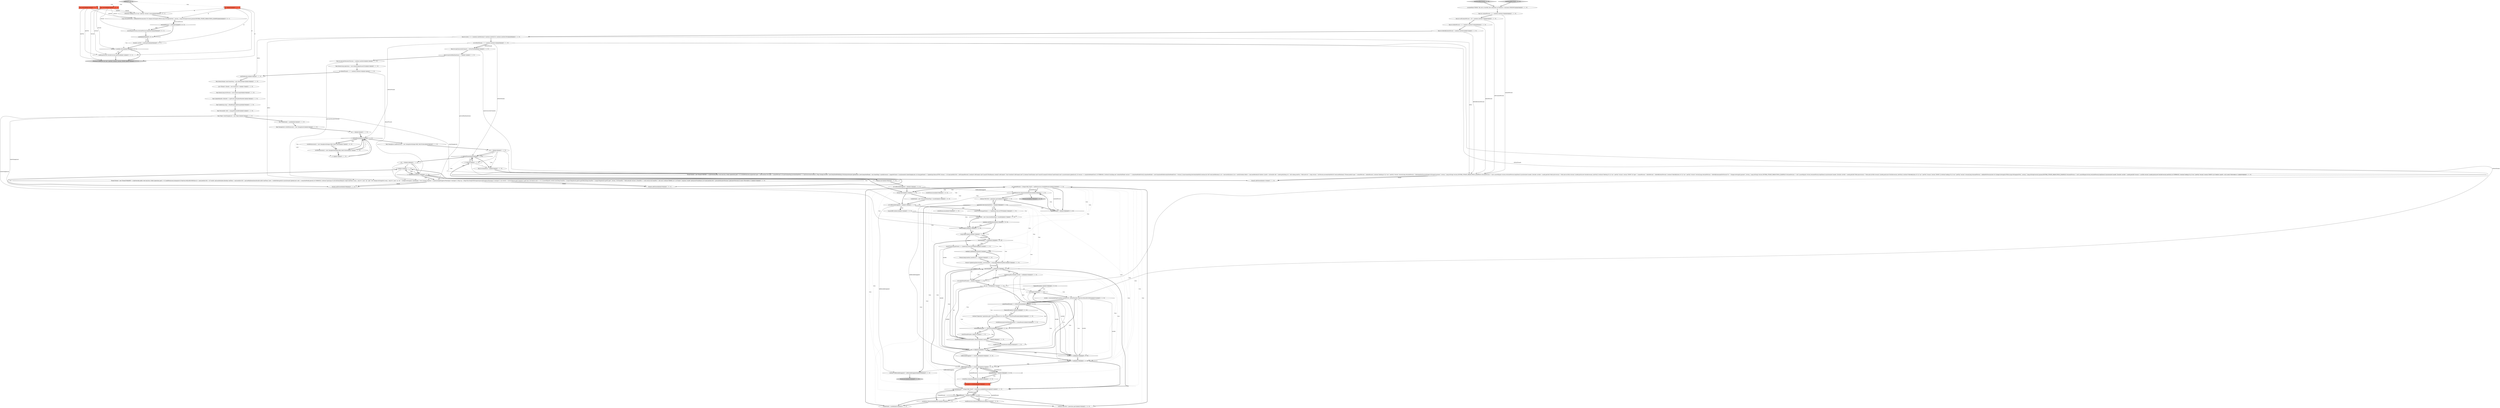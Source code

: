 digraph {
101 [style = filled, label = "long nextVal@@@2@@@['0', '0', '1']", fillcolor = tomato, shape = box image = "AAA0AAABBB3BBB"];
43 [style = filled, label = "int neededPermits = Integer.MAX_VALUE - readPermission.availablePermits()@@@255@@@['1', '1', '0']", fillcolor = white, shape = ellipse image = "AAA0AAABBB1BBB"];
34 [style = filled, label = "verbose(\"Operation\",operations.get(),\"Draining permits for write thread\",writeThreadNumber)@@@234@@@['1', '1', '0']", fillcolor = white, shape = ellipse image = "AAA0AAABBB1BBB"];
36 [style = filled, label = "i < nWriteThreads@@@30@@@['1', '1', '0']", fillcolor = white, shape = diamond image = "AAA0AAABBB1BBB"];
70 [style = filled, label = "bufferedAddsApplied += recInfo.adds@@@247@@@['1', '1', '0']", fillcolor = white, shape = ellipse image = "AAA0AAABBB1BBB"];
87 [style = filled, label = "operations.decrementAndGet() > 0@@@259@@@['0', '1', '0']", fillcolor = white, shape = diamond image = "AAA0AAABBB2BBB"];
61 [style = filled, label = "i++@@@151@@@['1', '1', '0']", fillcolor = white, shape = ellipse image = "AAA0AAABBB1BBB"];
75 [style = filled, label = "int neededPermits = Integer.MAX_VALUE - writePerm.availablePermits()@@@251@@@['1', '1', '0']", fillcolor = white, shape = ellipse image = "AAA0AAABBB1BBB"];
86 [style = filled, label = "writePermissions@@@250@@@['0', '1', '0']", fillcolor = white, shape = ellipse image = "AAA0AAABBB2BBB"];
0 [style = filled, label = "neededPermits > 0@@@248@@@['1', '0', '0']", fillcolor = white, shape = diamond image = "AAA0AAABBB1BBB"];
92 [style = filled, label = "i++@@@27@@@['0', '1', '0']", fillcolor = white, shape = ellipse image = "AAA0AAABBB2BBB"];
104 [style = filled, label = "assertEquals(version,returnedVersion.longValue())@@@6@@@['0', '0', '1']", fillcolor = white, shape = ellipse image = "AAA0AAABBB3BBB"];
71 [style = filled, label = "cnt--@@@230@@@['1', '1', '0']", fillcolor = white, shape = ellipse image = "AAA0AAABBB1BBB"];
27 [style = filled, label = "this.visibleModel = model@@@23@@@['1', '1', '0']", fillcolor = white, shape = ellipse image = "AAA0AAABBB1BBB"];
99 [style = filled, label = "DocInfo currInfo = model.get(id)@@@9@@@['0', '0', '1']", fillcolor = white, shape = ellipse image = "AAA0AAABBB3BBB"];
24 [style = filled, label = "readPermission.release(neededPermits)@@@256@@@['1', '1', '0']", fillcolor = white, shape = ellipse image = "AAA0AAABBB1BBB"];
37 [style = filled, label = "thread.start()@@@208@@@['1', '0', '0']", fillcolor = white, shape = ellipse image = "AAA0AAABBB1BBB"];
28 [style = filled, label = "i < nReadThreads@@@150@@@['1', '1', '0']", fillcolor = white, shape = diamond image = "AAA0AAABBB1BBB"];
95 [style = filled, label = "readPermission.drainPermits()@@@240@@@['0', '1', '0']", fillcolor = white, shape = ellipse image = "AAA0AAABBB2BBB"];
72 [style = filled, label = "Future<UpdateLog.RecoveryInfo> recoveryInfoF = uLog.applyBufferedUpdates()@@@223@@@['1', '1', '0']", fillcolor = white, shape = ellipse image = "AAA0AAABBB1BBB"];
97 [style = filled, label = "int id@@@2@@@['0', '0', '1']", fillcolor = tomato, shape = box image = "AAA0AAABBB3BBB"];
44 [style = filled, label = "Semaphore writePerm@@@250@@@['1', '1', '0']", fillcolor = tomato, shape = box image = "AAA0AAABBB1BBB"];
33 [style = filled, label = "List<Thread> threads = new ArrayList<>()@@@17@@@['1', '1', '0']", fillcolor = white, shape = ellipse image = "AAA0AAABBB1BBB"];
32 [style = filled, label = "final Semaphore readPermission = new Semaphore(Integer.MAX_VALUE,false)@@@28@@@['1', '1', '0']", fillcolor = white, shape = ellipse image = "AAA0AAABBB1BBB"];
69 [style = filled, label = "i++@@@31@@@['1', '1', '0']", fillcolor = white, shape = ellipse image = "AAA0AAABBB1BBB"];
40 [style = filled, label = "int nWriteThreads = 2 + random().nextInt(10)@@@9@@@['1', '1', '0']", fillcolor = white, shape = ellipse image = "AAA0AAABBB1BBB"];
35 [style = filled, label = "final UpdateLog uLog = uHandler.getUpdateLog()@@@20@@@['1', '1', '0']", fillcolor = white, shape = ellipse image = "AAA0AAABBB1BBB"];
60 [style = filled, label = "writePermissions(i( = new Semaphore(Integer.MAX_VALUE,false)@@@27@@@['1', '1', '0']", fillcolor = white, shape = ellipse image = "AAA0AAABBB1BBB"];
38 [style = filled, label = "writePerm.release(neededPermits)@@@248@@@['1', '0', '0']", fillcolor = white, shape = ellipse image = "AAA0AAABBB1BBB"];
25 [style = filled, label = "uLog.bufferUpdates()@@@215@@@['1', '0', '0']", fillcolor = white, shape = ellipse image = "AAA0AAABBB1BBB"];
4 [style = filled, label = "final AtomicInteger numCommitting = new AtomicInteger()@@@16@@@['1', '1', '0']", fillcolor = white, shape = ellipse image = "AAA0AAABBB1BBB"];
26 [style = filled, label = "bufferedAddsApplied += recInfo.adds@@@243@@@['1', '0', '0']", fillcolor = white, shape = ellipse image = "AAA0AAABBB1BBB"];
10 [style = filled, label = "random().nextBoolean()@@@218@@@['1', '0', '0']", fillcolor = white, shape = diamond image = "AAA0AAABBB1BBB"];
53 [style = filled, label = "writePermissions(i( = new Semaphore(Integer.MAX_VALUE,false)@@@27@@@['1', '0', '0']", fillcolor = white, shape = ellipse image = "AAA0AAABBB1BBB"];
5 [style = filled, label = "recInfo = recoveryInfoF.get(random().nextInt(100 / nWriteThreads),TimeUnit.MILLISECONDS)@@@231@@@['1', '1', '0']", fillcolor = white, shape = ellipse image = "AAA0AAABBB1BBB"];
96 [style = filled, label = "writePermissions(writeThreadNumber++(.drainPermits()@@@235@@@['0', '1', '0']", fillcolor = white, shape = ellipse image = "AAA0AAABBB2BBB"];
23 [style = filled, label = "recInfo != null@@@246@@@['1', '1', '0']", fillcolor = white, shape = diamond image = "AAA0AAABBB1BBB"];
83 [style = filled, label = "visibleModel = model@@@254@@@['0', '1', '0']", fillcolor = white, shape = ellipse image = "AAA0AAABBB2BBB"];
11 [style = filled, label = "final int ndocs = 5 + (random().nextBoolean()? random().nextInt(25): random().nextInt(200))@@@8@@@['1', '1', '0']", fillcolor = white, shape = ellipse image = "AAA0AAABBB1BBB"];
45 [style = filled, label = "initModel(ndocs)@@@15@@@['1', '1', '0']", fillcolor = white, shape = ellipse image = "AAA0AAABBB1BBB"];
102 [style = filled, label = "ifVerbose(\"adding id\",id,\"val=\",nextVal,\"version\",version)@@@3@@@['0', '0', '1']", fillcolor = white, shape = ellipse image = "AAA0AAABBB3BBB"];
98 [style = filled, label = "Long returnedVersion = addAndGetVersion(sdoc(\"id\",Integer.toString(id),FIELD,Long.toString(nextVal),\"_version_\",Long.toString(version)),params(DISTRIB_UPDATE_PARAM,FROM_LEADER))@@@4@@@['0', '0', '1']", fillcolor = white, shape = ellipse image = "AAA0AAABBB3BBB"];
20 [style = filled, label = "recoveryInfoF != null@@@220@@@['1', '0', '0']", fillcolor = white, shape = diamond image = "AAA0AAABBB1BBB"];
21 [style = filled, label = "final Object stateChangeLock = new Object()@@@22@@@['1', '1', '0']", fillcolor = white, shape = ellipse image = "AAA0AAABBB1BBB"];
90 [style = filled, label = "writeThreadNumber--@@@237@@@['0', '1', '0']", fillcolor = white, shape = ellipse image = "AAA0AAABBB2BBB"];
8 [style = filled, label = "final int maxConcurrentCommits = nWriteThreads@@@10@@@['1', '1', '0']", fillcolor = white, shape = ellipse image = "AAA0AAABBB1BBB"];
1 [style = filled, label = "writePermissions@@@246@@@['1', '0', '0']", fillcolor = white, shape = ellipse image = "AAA0AAABBB1BBB"];
50 [style = filled, label = "final int deletePercent = 4 + random().nextInt(25)@@@6@@@['1', '1', '0']", fillcolor = white, shape = ellipse image = "AAA0AAABBB1BBB"];
48 [style = filled, label = "final VersionInfo vInfo = uLog.getVersionInfo()@@@21@@@['1', '1', '0']", fillcolor = white, shape = ellipse image = "AAA0AAABBB1BBB"];
100 [style = filled, label = "ifVerbose(\"adding id\",id,\"val=\",nextVal,\"version\",version,\"DONE\")@@@14@@@['0', '0', '1']", fillcolor = lightgray, shape = ellipse image = "AAA0AAABBB3BBB"];
93 [style = filled, label = "verbose(\"ROUND=\",operations.get())@@@257@@@['0', '1', '0']", fillcolor = white, shape = ellipse image = "AAA0AAABBB2BBB"];
46 [style = filled, label = "final UpdateHandler uHandler = h.getCore().getUpdateHandler()@@@19@@@['1', '1', '0']", fillcolor = white, shape = ellipse image = "AAA0AAABBB1BBB"];
49 [style = filled, label = "threads.add(thread)@@@205@@@['1', '0', '0']", fillcolor = white, shape = ellipse image = "AAA0AAABBB1BBB"];
9 [style = filled, label = "int i = 0@@@25@@@['1', '1', '0']", fillcolor = white, shape = ellipse image = "AAA0AAABBB1BBB"];
14 [style = filled, label = "visibleModel = new ConcurrentHashMap<>(model)@@@217@@@['1', '1', '0']", fillcolor = white, shape = ellipse image = "AAA0AAABBB1BBB"];
16 [style = filled, label = "final int commitPercent = 5 + random().nextInt(10)@@@4@@@['1', '1', '0']", fillcolor = white, shape = ellipse image = "AAA0AAABBB1BBB"];
81 [style = filled, label = "assertTrue(uLog.getState() == UpdateLog.State.ACTIVE)@@@216@@@['0', '1', '0']", fillcolor = white, shape = ellipse image = "AAA0AAABBB2BBB"];
52 [style = filled, label = "final AtomicLong testVersion = new AtomicLong(0)@@@18@@@['1', '1', '0']", fillcolor = white, shape = ellipse image = "AAA0AAABBB1BBB"];
55 [style = filled, label = "verbose(\"ROUND=\",operations.get())@@@253@@@['1', '0', '0']", fillcolor = white, shape = ellipse image = "AAA0AAABBB1BBB"];
91 [style = filled, label = "threads.add(thread)@@@209@@@['0', '1', '0']", fillcolor = white, shape = ellipse image = "AAA0AAABBB2BBB"];
106 [style = filled, label = "version > currInfo.version@@@10@@@['0', '0', '1']", fillcolor = white, shape = diamond image = "AAA0AAABBB3BBB"];
76 [style = filled, label = "int cnt = 5000@@@227@@@['1', '1', '0']", fillcolor = white, shape = ellipse image = "AAA0AAABBB1BBB"];
2 [style = filled, label = "int bufferedAddsApplied = 0@@@214@@@['1', '1', '0']", fillcolor = white, shape = ellipse image = "AAA0AAABBB1BBB"];
68 [style = filled, label = "neededPermits > 0@@@252@@@['1', '1', '0']", fillcolor = white, shape = diamond image = "AAA0AAABBB1BBB"];
84 [style = filled, label = "UpdateLog.RecoveryInfo recInfo = null@@@225@@@['0', '1', '0']", fillcolor = white, shape = ellipse image = "AAA0AAABBB2BBB"];
108 [style = filled, label = "long version@@@2@@@['0', '0', '1']", fillcolor = tomato, shape = box image = "AAA0AAABBB3BBB"];
29 [style = filled, label = "TimeoutException e@@@233@@@['1', '1', '0']", fillcolor = white, shape = diamond image = "AAA0AAABBB1BBB"];
42 [style = filled, label = "assertTrue(uLog.getState() == UpdateLog.State.BUFFERING)@@@221@@@['1', '1', '0']", fillcolor = white, shape = ellipse image = "AAA0AAABBB1BBB"];
59 [style = filled, label = "cnt == 0@@@242@@@['1', '1', '0']", fillcolor = white, shape = diamond image = "AAA0AAABBB1BBB"];
47 [style = filled, label = "visibleModel = new ConcurrentHashMap<>(model)@@@213@@@['1', '0', '0']", fillcolor = white, shape = ellipse image = "AAA0AAABBB1BBB"];
51 [style = filled, label = "Thread thread = new Thread(\"WRITER\" + i){@Override public void run(){try {while (operations.get() > 0) {writePermission.acquire()int oper = rand.nextInt(10)if (oper < commitPercent) {if (numCommitting.incrementAndGet() <= maxConcurrentCommits) {Map<Integer,DocInfo> newCommittedModellong versionsynchronized (globalLock) {newCommittedModel = new HashMap<>(model)version = snapshotCount++}synchronized (stateChangeLock) {if (uLog.getState() != UpdateLog.State.ACTIVE) version = -1if (rand.nextInt(100) < softCommitPercent) {verbose(\"softCommit start\")assertU(TestHarness.commit(\"softCommit\",\"true\"))verbose(\"softCommit end\")}{verbose(\"hardCommit start\")assertU(commit())verbose(\"hardCommit end\")}}synchronized (globalLock) {if (version >= committedModelClock) {if (VERBOSE) {verbose(\"installing new committedModel version=\" + committedModelClock)}committedModel = newCommittedModelcommittedModelClock = version}}}numCommitting.decrementAndGet()continue}int idif (rand.nextBoolean()) {id = rand.nextInt(ndocs)}{id = lastId}boolean before = rand.nextBoolean()if (before) {lastId = id}DocInfo info = model.get(id)long val = info.vallong nextVal = Math.abs(val) + 1long version = testVersion.incrementAndGet()if (rand.nextBoolean()) Thread.yield()if (oper < commitPercent + deletePercent) {verbose(\"deleting id\",id,\"val=\",nextVal,\"version\",version)Long returnedVersion = deleteAndGetVersion(Integer.toString(id),params(\"_version_\",Long.toString(-version),DISTRIB_UPDATE_PARAM,FROM_LEADER))if (returnedVersion != null) {assertEquals(-version,returnedVersion.longValue())}synchronized (model) {DocInfo currInfo = model.get(id)if (Math.abs(version) > Math.abs(currInfo.version)) {model.put(id,new DocInfo(version,-nextVal))}}verbose(\"deleting id\",id,\"val=\",nextVal,\"version\",version,\"DONE\")}if (oper < commitPercent + deletePercent + deleteByQueryPercent) {verbose(\"deleteByQuery id\",id,\"val=\",nextVal,\"version\",version)Long returnedVersion = deleteByQueryAndGetVersion(\"id:\" + Integer.toString(id),params(\"_version_\",Long.toString(-version),DISTRIB_UPDATE_PARAM,FROM_LEADER))if (returnedVersion != null) {assertEquals(-version,returnedVersion.longValue())}synchronized (model) {DocInfo currInfo = model.get(id)if (Math.abs(version) > Math.abs(currInfo.version)) {model.put(id,new DocInfo(version,-nextVal))}}verbose(\"deleteByQuery id\",id,\"val=\",nextVal,\"version\",version,\"DONE\")}{verbose(\"adding id\",id,\"val=\",nextVal,\"version\",version)Long returnedVersion = addAndGetVersion(sdoc(\"id\",Integer.toString(id),FIELD,Long.toString(nextVal),\"_version_\",Long.toString(version)),params(DISTRIB_UPDATE_PARAM,FROM_LEADER))if (returnedVersion != null) {assertEquals(version,returnedVersion.longValue())}synchronized (model) {DocInfo currInfo = model.get(id)if (version > currInfo.version) {model.put(id,new DocInfo(version,nextVal))}}if (VERBOSE) {verbose(\"adding id\",id,\"val=\",nextVal,\"version\",version,\"DONE\")}}if (!before) {lastId = id}}}catch (Throwable e) }}@@@33@@@['1', '1', '0']", fillcolor = white, shape = ellipse image = "AAA0AAABBB1BBB"];
67 [style = filled, label = "int i = 0@@@149@@@['1', '1', '0']", fillcolor = white, shape = ellipse image = "AAA0AAABBB1BBB"];
19 [style = filled, label = "final int softCommitPercent = 30 + random().nextInt(75)@@@5@@@['1', '1', '0']", fillcolor = white, shape = ellipse image = "AAA0AAABBB1BBB"];
63 [style = filled, label = "stateChangeLock@@@218@@@['1', '1', '0']", fillcolor = white, shape = diamond image = "AAA0AAABBB1BBB"];
78 [style = filled, label = "final int threadNum = i@@@32@@@['1', '1', '0']", fillcolor = white, shape = ellipse image = "AAA0AAABBB1BBB"];
85 [style = filled, label = "neededPermits > 0@@@256@@@['0', '1', '0']", fillcolor = white, shape = diamond image = "AAA0AAABBB2BBB"];
17 [style = filled, label = "final int deleteByQueryPercent = random().nextInt(5)@@@7@@@['1', '1', '0']", fillcolor = white, shape = ellipse image = "AAA0AAABBB1BBB"];
94 [style = filled, label = "testStressRecovery['0', '1', '0']", fillcolor = lightgray, shape = diamond image = "AAA0AAABBB2BBB"];
105 [style = filled, label = "returnedVersion != null@@@5@@@['0', '0', '1']", fillcolor = white, shape = diamond image = "AAA0AAABBB3BBB"];
30 [style = filled, label = "assumeFalse(\"FIXME: This test is horribly slow sometimes on Windows!\",Constants.WINDOWS)@@@3@@@['1', '1', '0']", fillcolor = white, shape = ellipse image = "AAA0AAABBB1BBB"];
12 [style = filled, label = "TimeoutException e@@@229@@@['1', '0', '0']", fillcolor = white, shape = diamond image = "AAA0AAABBB1BBB"];
64 [style = filled, label = "final int percentRealtimeQuery = 75@@@11@@@['1', '1', '0']", fillcolor = white, shape = ellipse image = "AAA0AAABBB1BBB"];
7 [style = filled, label = "uLog.bufferUpdates()@@@219@@@['1', '1', '0']", fillcolor = white, shape = ellipse image = "AAA0AAABBB1BBB"];
74 [style = filled, label = "final AtomicLong operations = new AtomicLong(atLeast(35))@@@13@@@['1', '1', '0']", fillcolor = white, shape = ellipse image = "AAA0AAABBB1BBB"];
22 [style = filled, label = "int i = 0@@@29@@@['1', '1', '0']", fillcolor = white, shape = ellipse image = "AAA0AAABBB1BBB"];
66 [style = filled, label = "readPermission.release(neededPermits)@@@252@@@['1', '0', '0']", fillcolor = white, shape = ellipse image = "AAA0AAABBB1BBB"];
79 [style = filled, label = "thread.join()@@@262@@@['0', '1', '0']", fillcolor = lightgray, shape = ellipse image = "AAA0AAABBB2BBB"];
65 [style = filled, label = "threads.add(thread)@@@147@@@['1', '1', '0']", fillcolor = white, shape = ellipse image = "AAA0AAABBB1BBB"];
6 [style = filled, label = "int nReadThreads = 2 + random().nextInt(10)@@@14@@@['1', '1', '0']", fillcolor = white, shape = ellipse image = "AAA0AAABBB1BBB"];
77 [style = filled, label = "Thread thread = new Thread(\"READER\" + i){@Override public void run(){try {while (operations.get() > 0) {readPermission.tryAcquire(10,TimeUnit.MILLISECONDS)int id = rand.nextInt(100) < 25? lastId: rand.nextInt(ndocs)boolean realTime = rand.nextInt(100) < percentRealtimeQueryDocInfo infoif (realTime) {info = visibleModel.get(id)}{synchronized (globalLock) {info = committedModel.get(id)}}if (VERBOSE) {verbose(\"querying id\",id)}SolrQueryRequest sreqif (realTime) {sreq = req(\"wt\",\"json\",\"qt\",\"/get\",\"ids\",Integer.toString(id))}{sreq = req(\"wt\",\"json\",\"q\",\"id:\" + Integer.toString(id),\"omitHeader\",\"true\")}String response = h.query(sreq)@SuppressWarnings({\"rawtypes\"}) Map rsp = (Map)Utils.fromJSONString(response)@SuppressWarnings({\"rawtypes\"}) List doclist = (List)(((Map)rsp.get(\"response\")).get(\"docs\"))if (doclist.size() == 0) {}{assertEquals(1,doclist.size())long foundVal = (Long)(((Map)doclist.get(0)).get(FIELD))long foundVer = (Long)(((Map)doclist.get(0)).get(\"_version_\"))if (foundVer < Math.abs(info.version) || (foundVer == info.version && foundVal != info.val)) {verbose(\"ERROR, id=\",id,\"found=\",response,\"model\",info)assertTrue(false)}}}if (rand.nextInt(100) < percentGetLatestVersions) {getLatestVersions()}}catch (Throwable e) }}@@@152@@@['1', '1', '0']", fillcolor = white, shape = ellipse image = "AAA0AAABBB1BBB"];
3 [style = filled, label = "testStressRecovery['1', '0', '0']", fillcolor = lightgray, shape = diamond image = "AAA0AAABBB1BBB"];
107 [style = filled, label = "model.put(id,new DocInfo(version,nextVal))@@@11@@@['0', '0', '1']", fillcolor = white, shape = ellipse image = "AAA0AAABBB3BBB"];
73 [style = filled, label = "recoveryInfoF != null@@@224@@@['1', '1', '0']", fillcolor = white, shape = diamond image = "AAA0AAABBB1BBB"];
31 [style = filled, label = "thread.start()@@@212@@@['1', '1', '0']", fillcolor = white, shape = ellipse image = "AAA0AAABBB1BBB"];
58 [style = filled, label = "writePermissions(writeThreadNumber(.release(random().nextInt(2) + 1)@@@238@@@['1', '1', '0']", fillcolor = white, shape = ellipse image = "AAA0AAABBB1BBB"];
103 [style = filled, label = "model@@@8@@@['0', '0', '1']", fillcolor = white, shape = diamond image = "AAA0AAABBB3BBB"];
109 [style = filled, label = "addDoc['0', '0', '1']", fillcolor = lightgray, shape = diamond image = "AAA0AAABBB3BBB"];
62 [style = filled, label = "random().nextBoolean()@@@222@@@['1', '1', '0']", fillcolor = white, shape = diamond image = "AAA0AAABBB1BBB"];
82 [style = filled, label = "writePerm.release(neededPermits)@@@252@@@['0', '1', '0']", fillcolor = white, shape = ellipse image = "AAA0AAABBB2BBB"];
54 [style = filled, label = "int writeThreadNumber = 0@@@226@@@['1', '1', '0']", fillcolor = white, shape = ellipse image = "AAA0AAABBB1BBB"];
80 [style = filled, label = "Thread.sleep(random().nextInt(10) + 1)@@@222@@@['0', '1', '0']", fillcolor = white, shape = ellipse image = "AAA0AAABBB2BBB"];
89 [style = filled, label = "verbose(\"bufferedAddsApplied=\",bufferedAddsApplied)@@@260@@@['0', '1', '0']", fillcolor = white, shape = ellipse image = "AAA0AAABBB2BBB"];
56 [style = filled, label = "thread.join()@@@258@@@['1', '0', '0']", fillcolor = lightgray, shape = ellipse image = "AAA0AAABBB1BBB"];
88 [style = filled, label = "recInfo == null@@@228@@@['0', '1', '0']", fillcolor = white, shape = diamond image = "AAA0AAABBB2BBB"];
13 [style = filled, label = "final int percentGetLatestVersions = random().nextInt(4)@@@12@@@['1', '1', '0']", fillcolor = white, shape = ellipse image = "AAA0AAABBB1BBB"];
18 [style = filled, label = "final Semaphore(( writePermissions = new Semaphore((((@@@24@@@['1', '1', '0']", fillcolor = white, shape = ellipse image = "AAA0AAABBB1BBB"];
15 [style = filled, label = "writeThreadNumber >= nWriteThreads@@@232@@@['1', '0', '0']", fillcolor = white, shape = diamond image = "AAA0AAABBB1BBB"];
41 [style = filled, label = "i < nWriteThreads@@@26@@@['1', '1', '0']", fillcolor = white, shape = diamond image = "AAA0AAABBB1BBB"];
39 [style = filled, label = "int bufferedAddsApplied = 0@@@210@@@['1', '0', '0']", fillcolor = white, shape = ellipse image = "AAA0AAABBB1BBB"];
57 [style = filled, label = "writeThreadNumber >= nWriteThreads@@@236@@@['1', '1', '0']", fillcolor = white, shape = diamond image = "AAA0AAABBB1BBB"];
76->73 [style = solid, label="recInfo"];
21->63 [style = solid, label="stateChangeLock"];
5->88 [style = solid, label="recInfo"];
7->42 [style = bold, label=""];
26->70 [style = bold, label=""];
59->23 [style = bold, label=""];
60->41 [style = bold, label=""];
42->73 [style = solid, label="recInfo"];
5->23 [style = solid, label="recInfo"];
13->74 [style = bold, label=""];
73->75 [style = bold, label=""];
13->77 [style = solid, label="percentGetLatestVersions"];
11->77 [style = solid, label="ndocs"];
88->5 [style = dotted, label="true"];
109->101 [style = dotted, label="true"];
101->102 [style = solid, label="nextVal"];
76->58 [style = bold, label=""];
10->63 [style = bold, label=""];
33->52 [style = bold, label=""];
87->86 [style = dotted, label="true"];
106->107 [style = bold, label=""];
85->24 [style = bold, label=""];
10->63 [style = dotted, label="true"];
92->41 [style = solid, label="i"];
28->91 [style = dotted, label="true"];
43->1 [style = dotted, label="true"];
51->65 [style = bold, label=""];
67->28 [style = bold, label=""];
69->36 [style = solid, label="i"];
58->95 [style = bold, label=""];
72->73 [style = bold, label=""];
43->47 [style = dotted, label="true"];
87->83 [style = dotted, label="true"];
73->54 [style = dotted, label="true"];
75->68 [style = bold, label=""];
71->5 [style = bold, label=""];
12->71 [style = bold, label=""];
81->14 [style = bold, label=""];
17->51 [style = solid, label="deleteByQueryPercent"];
22->36 [style = solid, label="i"];
12->5 [style = dotted, label="true"];
67->28 [style = solid, label="i"];
36->78 [style = dotted, label="true"];
41->53 [style = bold, label=""];
42->59 [style = solid, label="recInfo"];
68->66 [style = bold, label=""];
58->73 [style = bold, label=""];
80->72 [style = bold, label=""];
57->58 [style = dotted, label="true"];
6->45 [style = bold, label=""];
88->71 [style = bold, label=""];
41->53 [style = dotted, label="true"];
36->51 [style = dotted, label="true"];
67->77 [style = solid, label="i"];
60->92 [style = solid, label="i"];
53->60 [style = bold, label=""];
70->0 [style = bold, label=""];
73->84 [style = bold, label=""];
102->98 [style = bold, label=""];
39->24 [style = solid, label="bufferedAddsApplied"];
74->6 [style = bold, label=""];
34->96 [style = bold, label=""];
14->10 [style = bold, label=""];
87->85 [style = dotted, label="true"];
59->26 [style = bold, label=""];
69->51 [style = solid, label="i"];
72->73 [style = solid, label="recoveryInfoF"];
109->102 [style = bold, label=""];
68->83 [style = bold, label=""];
35->48 [style = bold, label=""];
43->85 [style = solid, label="neededPermits"];
40->36 [style = solid, label="nWriteThreads"];
58->59 [style = bold, label=""];
50->17 [style = bold, label=""];
89->79 [style = bold, label=""];
43->2 [style = dotted, label="true"];
43->14 [style = dotted, label="true"];
53->60 [style = solid, label="i"];
23->75 [style = bold, label=""];
39->31 [style = bold, label=""];
101->100 [style = solid, label="nextVal"];
103->106 [style = dotted, label="true"];
7->20 [style = solid, label="recoveryInfoF"];
78->51 [style = bold, label=""];
26->24 [style = solid, label="bufferedAddsApplied"];
40->8 [style = bold, label=""];
75->68 [style = solid, label="neededPermits"];
77->91 [style = solid, label="thread"];
73->54 [style = bold, label=""];
5->59 [style = bold, label=""];
87->89 [style = bold, label=""];
60->41 [style = solid, label="i"];
20->42 [style = dotted, label="true"];
71->59 [style = solid, label="cnt"];
41->32 [style = bold, label=""];
25->14 [style = bold, label=""];
87->43 [style = dotted, label="true"];
43->20 [style = dotted, label="true"];
0->38 [style = bold, label=""];
2->81 [style = bold, label=""];
3->30 [style = bold, label=""];
57->95 [style = bold, label=""];
87->42 [style = dotted, label="true"];
29->95 [style = dotted, label="true"];
63->7 [style = dotted, label="true"];
7->20 [style = bold, label=""];
98->105 [style = bold, label=""];
30->16 [style = bold, label=""];
97->100 [style = solid, label="id"];
20->62 [style = dotted, label="true"];
64->13 [style = bold, label=""];
65->69 [style = bold, label=""];
84->54 [style = bold, label=""];
106->100 [style = bold, label=""];
97->98 [style = solid, label="id"];
12->71 [style = dotted, label="true"];
68->82 [style = dotted, label="true"];
21->2 [style = solid, label="stateChangeLock"];
87->72 [style = dotted, label="true"];
93->87 [style = bold, label=""];
16->51 [style = solid, label="commitPercent"];
10->7 [style = bold, label=""];
38->70 [style = bold, label=""];
94->30 [style = bold, label=""];
41->60 [style = bold, label=""];
59->26 [style = dotted, label="true"];
19->50 [style = bold, label=""];
20->42 [style = bold, label=""];
60->92 [style = bold, label=""];
41->92 [style = dotted, label="true"];
73->84 [style = dotted, label="true"];
43->24 [style = solid, label="neededPermits"];
22->36 [style = bold, label=""];
15->57 [style = bold, label=""];
43->70 [style = dotted, label="true"];
43->7 [style = dotted, label="true"];
17->11 [style = bold, label=""];
28->61 [style = dotted, label="true"];
28->77 [style = bold, label=""];
43->55 [style = dotted, label="true"];
29->96 [style = dotted, label="true"];
40->76 [style = solid, label="nWriteThreads"];
51->65 [style = solid, label="thread"];
84->88 [style = solid, label="recInfo"];
91->61 [style = bold, label=""];
109->108 [style = dotted, label="true"];
20->73 [style = dotted, label="true"];
40->8 [style = solid, label="nWriteThreads"];
23->70 [style = bold, label=""];
82->83 [style = bold, label=""];
99->106 [style = bold, label=""];
72->54 [style = solid, label="cnt"];
76->71 [style = solid, label="cnt"];
45->4 [style = bold, label=""];
88->71 [style = dotted, label="true"];
11->51 [style = solid, label="ndocs"];
43->23 [style = dotted, label="true"];
21->51 [style = solid, label="stateChangeLock"];
15->29 [style = bold, label=""];
61->77 [style = solid, label="i"];
73->88 [style = dotted, label="true"];
48->21 [style = bold, label=""];
85->93 [style = bold, label=""];
36->65 [style = dotted, label="true"];
77->49 [style = solid, label="thread"];
76->88 [style = bold, label=""];
52->46 [style = bold, label=""];
43->10 [style = dotted, label="true"];
63->7 [style = bold, label=""];
11->40 [style = bold, label=""];
107->100 [style = bold, label=""];
15->34 [style = dotted, label="true"];
92->41 [style = bold, label=""];
0->70 [style = bold, label=""];
16->19 [style = bold, label=""];
90->58 [style = bold, label=""];
68->82 [style = bold, label=""];
31->47 [style = bold, label=""];
87->73 [style = dotted, label="true"];
23->70 [style = dotted, label="true"];
96->57 [style = bold, label=""];
108->104 [style = solid, label="version"];
87->81 [style = bold, label=""];
43->68 [style = dotted, label="true"];
67->61 [style = solid, label="i"];
73->58 [style = dotted, label="true"];
11->45 [style = solid, label="ndocs"];
108->106 [style = solid, label="version"];
36->69 [style = dotted, label="true"];
77->91 [style = bold, label=""];
0->38 [style = dotted, label="true"];
0->44 [style = bold, label=""];
29->34 [style = dotted, label="true"];
87->14 [style = dotted, label="true"];
2->89 [style = solid, label="bufferedAddsApplied"];
54->76 [style = bold, label=""];
84->23 [style = solid, label="recInfo"];
44->75 [style = bold, label=""];
18->9 [style = bold, label=""];
103->99 [style = bold, label=""];
38->44 [style = bold, label=""];
68->75 [style = bold, label=""];
43->31 [style = dotted, label="true"];
8->51 [style = solid, label="maxConcurrentCommits"];
4->33 [style = bold, label=""];
68->55 [style = bold, label=""];
24->56 [style = bold, label=""];
105->104 [style = bold, label=""];
83->43 [style = bold, label=""];
97->107 [style = solid, label="id"];
32->22 [style = bold, label=""];
108->107 [style = solid, label="version"];
24->93 [style = bold, label=""];
97->102 [style = solid, label="id"];
109->97 [style = dotted, label="true"];
66->55 [style = bold, label=""];
62->80 [style = bold, label=""];
12->57 [style = dotted, label="true"];
64->77 [style = solid, label="percentRealtimeQuery"];
22->51 [style = solid, label="i"];
87->44 [style = dotted, label="true"];
22->69 [style = solid, label="i"];
101->98 [style = solid, label="nextVal"];
108->98 [style = solid, label="version"];
19->51 [style = solid, label="softCommitPercent"];
9->41 [style = bold, label=""];
43->24 [style = bold, label=""];
87->75 [style = dotted, label="true"];
57->58 [style = bold, label=""];
14->63 [style = bold, label=""];
20->70 [style = bold, label=""];
28->31 [style = bold, label=""];
54->58 [style = solid, label="cnt"];
87->62 [style = dotted, label="true"];
104->103 [style = bold, label=""];
85->24 [style = dotted, label="true"];
6->28 [style = solid, label="nReadThreads"];
43->31 [style = bold, label=""];
88->59 [style = dotted, label="true"];
36->67 [style = bold, label=""];
62->72 [style = bold, label=""];
108->100 [style = solid, label="version"];
8->64 [style = bold, label=""];
2->25 [style = dotted, label="true"];
20->72 [style = dotted, label="true"];
20->59 [style = dotted, label="true"];
98->105 [style = solid, label="returnedVersion"];
12->15 [style = dotted, label="true"];
62->80 [style = dotted, label="true"];
73->23 [style = dotted, label="true"];
87->63 [style = dotted, label="true"];
57->90 [style = bold, label=""];
106->107 [style = dotted, label="true"];
70->75 [style = bold, label=""];
2->25 [style = bold, label=""];
9->41 [style = solid, label="i"];
61->28 [style = solid, label="i"];
95->59 [style = bold, label=""];
88->23 [style = bold, label=""];
40->41 [style = solid, label="nWriteThreads"];
108->102 [style = solid, label="version"];
75->82 [style = solid, label="neededPermits"];
41->60 [style = dotted, label="true"];
103->99 [style = dotted, label="true"];
34->57 [style = bold, label=""];
76->59 [style = solid, label="recInfo"];
29->34 [style = bold, label=""];
68->66 [style = dotted, label="true"];
87->68 [style = dotted, label="true"];
43->0 [style = dotted, label="true"];
37->39 [style = bold, label=""];
70->89 [style = solid, label="bufferedAddsApplied"];
47->2 [style = bold, label=""];
101->107 [style = solid, label="nextVal"];
75->66 [style = solid, label="neededPermits"];
59->88 [style = bold, label=""];
28->49 [style = dotted, label="true"];
105->104 [style = dotted, label="true"];
43->75 [style = dotted, label="true"];
46->35 [style = bold, label=""];
28->37 [style = bold, label=""];
70->0 [style = solid, label="neededPermits"];
36->78 [style = bold, label=""];
28->77 [style = dotted, label="true"];
59->70 [style = bold, label=""];
31->2 [style = bold, label=""];
43->85 [style = bold, label=""];
97->99 [style = solid, label="id"];
69->36 [style = bold, label=""];
73->76 [style = dotted, label="true"];
27->18 [style = bold, label=""];
21->27 [style = bold, label=""];
82->75 [style = bold, label=""];
105->103 [style = bold, label=""];
69->78 [style = solid, label="i"];
87->93 [style = dotted, label="true"];
55->43 [style = bold, label=""];
57->90 [style = dotted, label="true"];
15->29 [style = dotted, label="true"];
73->59 [style = bold, label=""];
77->49 [style = bold, label=""];
43->44 [style = dotted, label="true"];
61->28 [style = bold, label=""];
42->62 [style = bold, label=""];
22->78 [style = solid, label="i"];
49->61 [style = bold, label=""];
70->38 [style = solid, label="neededPermits"];
50->51 [style = solid, label="deletePercent"];
29->57 [style = dotted, label="true"];
40->5 [style = solid, label="nWriteThreads"];
5->15 [style = bold, label=""];
87->81 [style = dotted, label="true"];
}

